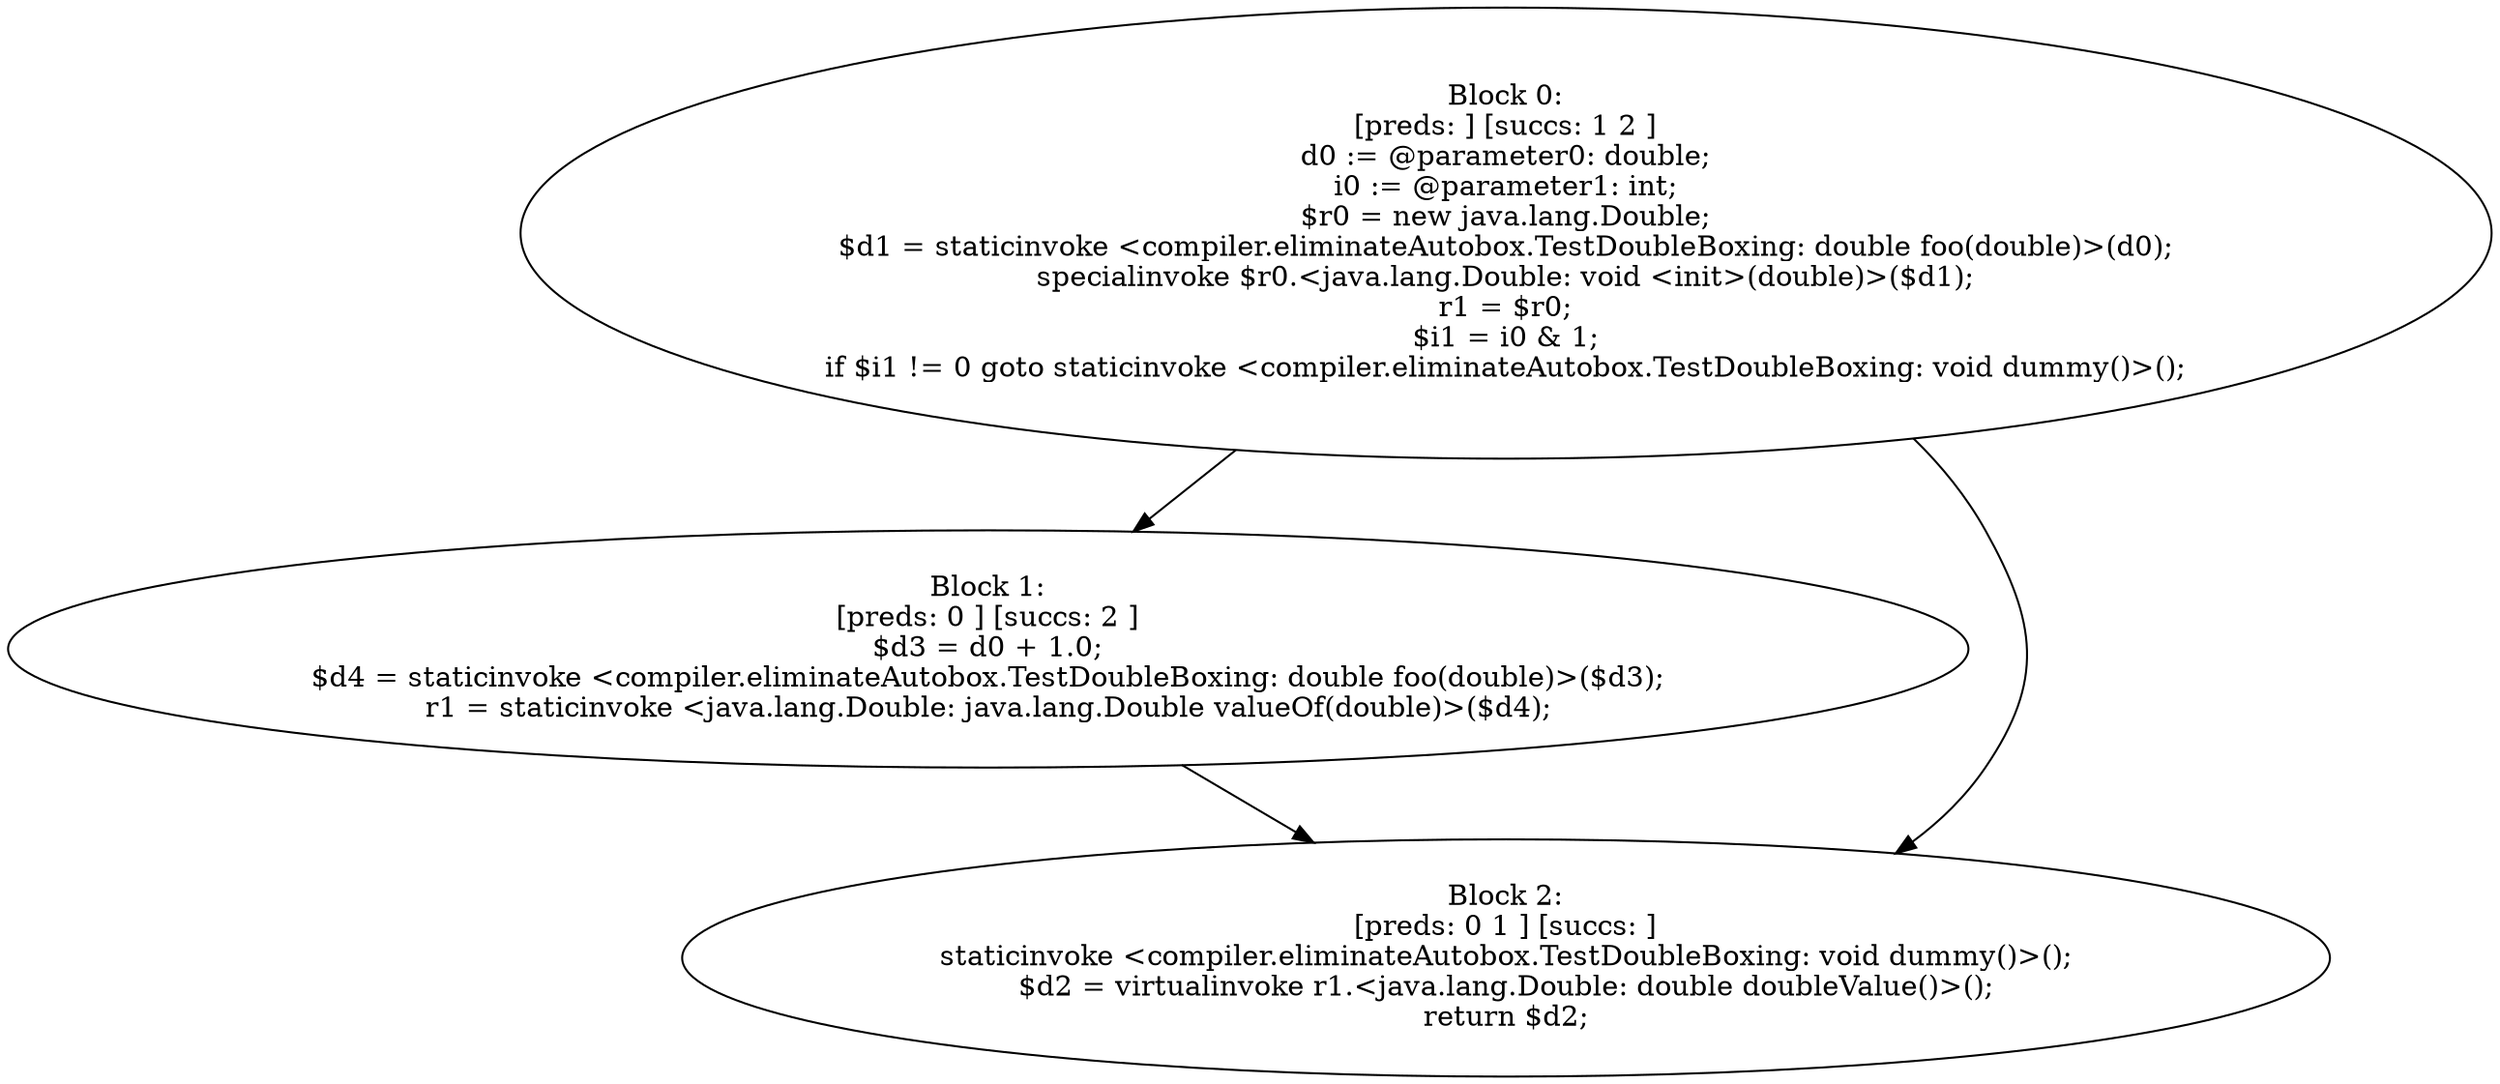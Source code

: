 digraph "unitGraph" {
    "Block 0:
[preds: ] [succs: 1 2 ]
d0 := @parameter0: double;
i0 := @parameter1: int;
$r0 = new java.lang.Double;
$d1 = staticinvoke <compiler.eliminateAutobox.TestDoubleBoxing: double foo(double)>(d0);
specialinvoke $r0.<java.lang.Double: void <init>(double)>($d1);
r1 = $r0;
$i1 = i0 & 1;
if $i1 != 0 goto staticinvoke <compiler.eliminateAutobox.TestDoubleBoxing: void dummy()>();
"
    "Block 1:
[preds: 0 ] [succs: 2 ]
$d3 = d0 + 1.0;
$d4 = staticinvoke <compiler.eliminateAutobox.TestDoubleBoxing: double foo(double)>($d3);
r1 = staticinvoke <java.lang.Double: java.lang.Double valueOf(double)>($d4);
"
    "Block 2:
[preds: 0 1 ] [succs: ]
staticinvoke <compiler.eliminateAutobox.TestDoubleBoxing: void dummy()>();
$d2 = virtualinvoke r1.<java.lang.Double: double doubleValue()>();
return $d2;
"
    "Block 0:
[preds: ] [succs: 1 2 ]
d0 := @parameter0: double;
i0 := @parameter1: int;
$r0 = new java.lang.Double;
$d1 = staticinvoke <compiler.eliminateAutobox.TestDoubleBoxing: double foo(double)>(d0);
specialinvoke $r0.<java.lang.Double: void <init>(double)>($d1);
r1 = $r0;
$i1 = i0 & 1;
if $i1 != 0 goto staticinvoke <compiler.eliminateAutobox.TestDoubleBoxing: void dummy()>();
"->"Block 1:
[preds: 0 ] [succs: 2 ]
$d3 = d0 + 1.0;
$d4 = staticinvoke <compiler.eliminateAutobox.TestDoubleBoxing: double foo(double)>($d3);
r1 = staticinvoke <java.lang.Double: java.lang.Double valueOf(double)>($d4);
";
    "Block 0:
[preds: ] [succs: 1 2 ]
d0 := @parameter0: double;
i0 := @parameter1: int;
$r0 = new java.lang.Double;
$d1 = staticinvoke <compiler.eliminateAutobox.TestDoubleBoxing: double foo(double)>(d0);
specialinvoke $r0.<java.lang.Double: void <init>(double)>($d1);
r1 = $r0;
$i1 = i0 & 1;
if $i1 != 0 goto staticinvoke <compiler.eliminateAutobox.TestDoubleBoxing: void dummy()>();
"->"Block 2:
[preds: 0 1 ] [succs: ]
staticinvoke <compiler.eliminateAutobox.TestDoubleBoxing: void dummy()>();
$d2 = virtualinvoke r1.<java.lang.Double: double doubleValue()>();
return $d2;
";
    "Block 1:
[preds: 0 ] [succs: 2 ]
$d3 = d0 + 1.0;
$d4 = staticinvoke <compiler.eliminateAutobox.TestDoubleBoxing: double foo(double)>($d3);
r1 = staticinvoke <java.lang.Double: java.lang.Double valueOf(double)>($d4);
"->"Block 2:
[preds: 0 1 ] [succs: ]
staticinvoke <compiler.eliminateAutobox.TestDoubleBoxing: void dummy()>();
$d2 = virtualinvoke r1.<java.lang.Double: double doubleValue()>();
return $d2;
";
}
